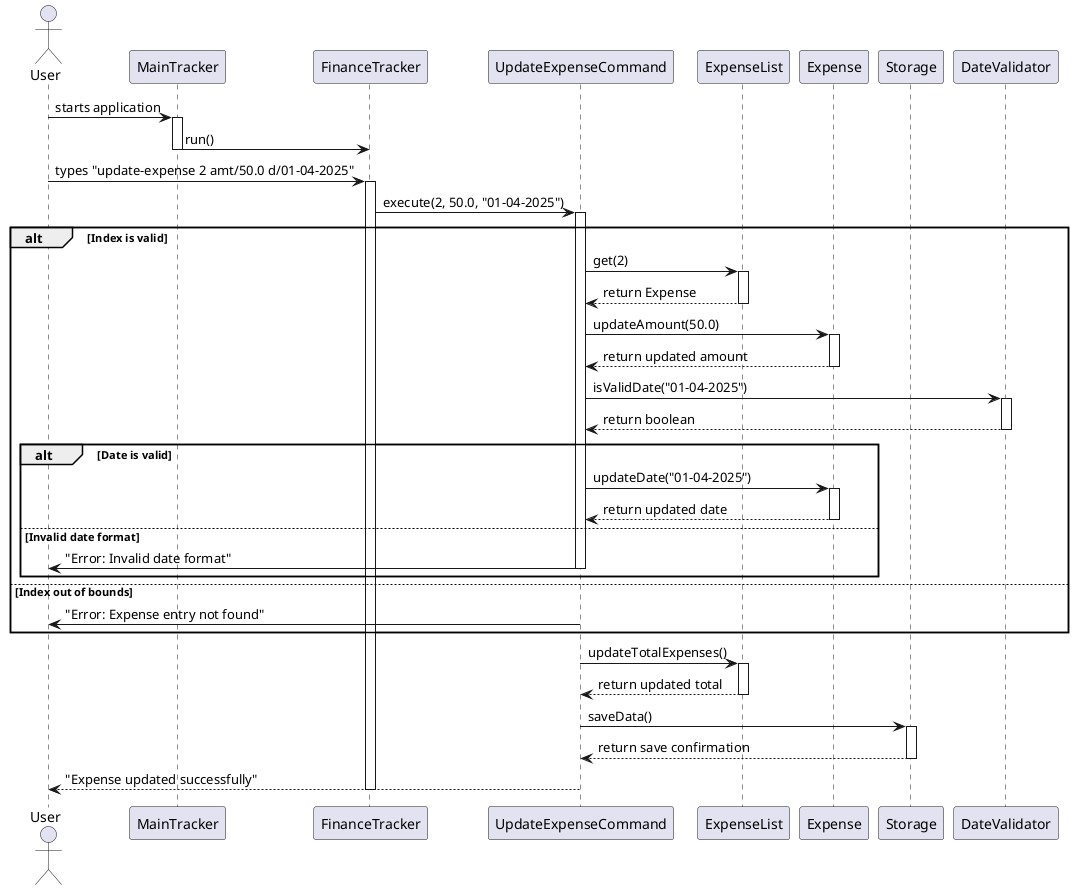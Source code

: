 @startuml
actor User
participant "MainTracker" as Main
participant "FinanceTracker" as Finance
participant "UpdateExpenseCommand" as UpdateCmd
participant "ExpenseList" as ExpenseList
participant "Expense" as Expense
participant "Storage" as Storage
participant "DateValidator" as DateValidator

User -> Main: starts application
activate Main
Main -> Finance: run()
deactivate Main

User -> Finance: types "update-expense 2 amt/50.0 d/01-04-2025"
activate Finance
Finance -> UpdateCmd: execute(2, 50.0, "01-04-2025")
activate UpdateCmd

alt Index is valid
    UpdateCmd -> ExpenseList: get(2)
    activate ExpenseList
    ExpenseList --> UpdateCmd: return Expense
    deactivate ExpenseList

    UpdateCmd -> Expense: updateAmount(50.0)
    activate Expense
    Expense --> UpdateCmd: return updated amount
    deactivate Expense

    UpdateCmd -> DateValidator: isValidDate("01-04-2025")
    activate DateValidator
    DateValidator --> UpdateCmd: return boolean
    deactivate DateValidator

    alt Date is valid
        UpdateCmd -> Expense: updateDate("01-04-2025")
        activate Expense
        Expense --> UpdateCmd: return updated date
        deactivate Expense
    else Invalid date format
        UpdateCmd -> User: "Error: Invalid date format"
        deactivate UpdateCmd
    end
else Index out of bounds
    UpdateCmd -> User: "Error: Expense entry not found"
    deactivate UpdateCmd
end

UpdateCmd -> ExpenseList: updateTotalExpenses()
activate ExpenseList
ExpenseList --> UpdateCmd: return updated total
deactivate ExpenseList

UpdateCmd -> Storage: saveData()
activate Storage
Storage --> UpdateCmd: return save confirmation
deactivate Storage

UpdateCmd --> User: "Expense updated successfully"
deactivate UpdateCmd
deactivate Finance

@enduml